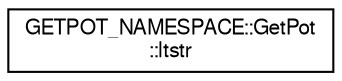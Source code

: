digraph "Graphical Class Hierarchy"
{
  edge [fontname="FreeSans",fontsize="10",labelfontname="FreeSans",labelfontsize="10"];
  node [fontname="FreeSans",fontsize="10",shape=record];
  rankdir="LR";
  Node1 [label="GETPOT_NAMESPACE::GetPot\l::ltstr",height=0.2,width=0.4,color="black", fillcolor="white", style="filled",URL="$structGETPOT__NAMESPACE_1_1GetPot_1_1ltstr.html"];
}
